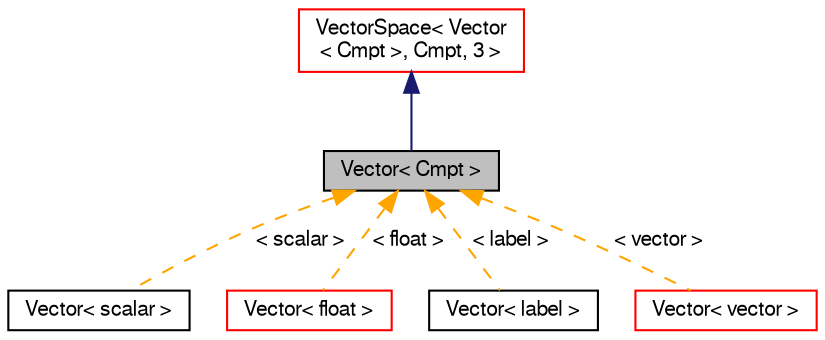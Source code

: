 digraph "Vector&lt; Cmpt &gt;"
{
  bgcolor="transparent";
  edge [fontname="FreeSans",fontsize="10",labelfontname="FreeSans",labelfontsize="10"];
  node [fontname="FreeSans",fontsize="10",shape=record];
  Node0 [label="Vector\< Cmpt \>",height=0.2,width=0.4,color="black", fillcolor="grey75", style="filled", fontcolor="black"];
  Node1 -> Node0 [dir="back",color="midnightblue",fontsize="10",style="solid",fontname="FreeSans"];
  Node1 [label="VectorSpace\< Vector\l\< Cmpt \>, Cmpt, 3 \>",height=0.2,width=0.4,color="red",URL="$a28490.html"];
  Node0 -> Node3 [dir="back",color="orange",fontsize="10",style="dashed",label=" \< scalar \>" ,fontname="FreeSans"];
  Node3 [label="Vector\< scalar \>",height=0.2,width=0.4,color="black",URL="$a28442.html"];
  Node0 -> Node4 [dir="back",color="orange",fontsize="10",style="dashed",label=" \< float \>" ,fontname="FreeSans"];
  Node4 [label="Vector\< float \>",height=0.2,width=0.4,color="red",URL="$a28442.html"];
  Node0 -> Node6 [dir="back",color="orange",fontsize="10",style="dashed",label=" \< label \>" ,fontname="FreeSans"];
  Node6 [label="Vector\< label \>",height=0.2,width=0.4,color="black",URL="$a28442.html"];
  Node0 -> Node7 [dir="back",color="orange",fontsize="10",style="dashed",label=" \< vector \>" ,fontname="FreeSans"];
  Node7 [label="Vector\< vector \>",height=0.2,width=0.4,color="red",URL="$a28442.html"];
}
